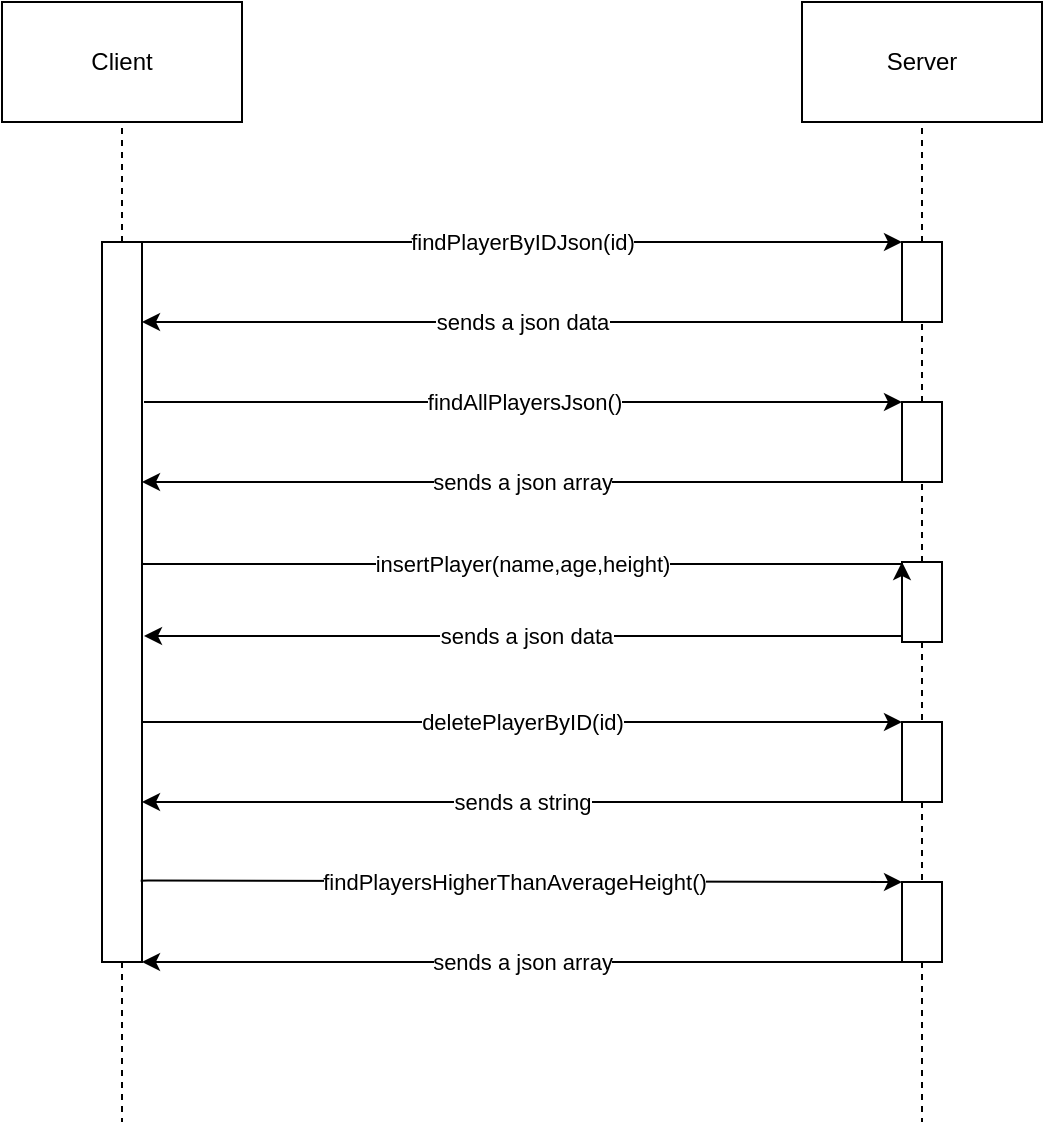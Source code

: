 <mxfile version="17.4.1" type="onedrive"><diagram id="Xps0lOmcn_PqlzKFmv80" name="Page-1"><mxGraphModel grid="1" page="1" gridSize="10" guides="1" tooltips="1" connect="1" arrows="1" fold="1" pageScale="1" pageWidth="827" pageHeight="1169" math="0" shadow="0"><root><mxCell id="0"/><mxCell id="1" parent="0"/><mxCell id="H7-B_3I_4ElBij-g-Iao-1" value="Server" style="rounded=0;whiteSpace=wrap;html=1;" vertex="1" parent="1"><mxGeometry x="560" y="40" width="120" height="60" as="geometry"/></mxCell><mxCell id="H7-B_3I_4ElBij-g-Iao-2" value="Client" style="rounded=0;whiteSpace=wrap;html=1;" vertex="1" parent="1"><mxGeometry x="160" y="40" width="120" height="60" as="geometry"/></mxCell><mxCell id="H7-B_3I_4ElBij-g-Iao-3" value="" style="endArrow=none;dashed=1;html=1;rounded=0;entryX=0.5;entryY=1;entryDx=0;entryDy=0;exitX=0;exitY=0.5;exitDx=0;exitDy=0;" edge="1" parent="1" source="H7-B_3I_4ElBij-g-Iao-5" target="H7-B_3I_4ElBij-g-Iao-2"><mxGeometry width="50" height="50" relative="1" as="geometry"><mxPoint x="220" y="180" as="sourcePoint"/><mxPoint x="440" y="190" as="targetPoint"/></mxGeometry></mxCell><mxCell id="H7-B_3I_4ElBij-g-Iao-4" value="" style="endArrow=none;dashed=1;html=1;rounded=0;entryX=0.5;entryY=1;entryDx=0;entryDy=0;exitX=0;exitY=0.5;exitDx=0;exitDy=0;" edge="1" parent="1" source="H7-B_3I_4ElBij-g-Iao-8" target="H7-B_3I_4ElBij-g-Iao-1"><mxGeometry width="50" height="50" relative="1" as="geometry"><mxPoint x="620" y="170" as="sourcePoint"/><mxPoint x="600" y="165" as="targetPoint"/></mxGeometry></mxCell><mxCell id="H7-B_3I_4ElBij-g-Iao-18" value="findPlayerByIDJson(id)" style="edgeStyle=orthogonalEdgeStyle;rounded=0;orthogonalLoop=1;jettySize=auto;html=1;exitX=0;exitY=0;exitDx=0;exitDy=0;entryX=0;entryY=1;entryDx=0;entryDy=0;" edge="1" parent="1" source="H7-B_3I_4ElBij-g-Iao-5" target="H7-B_3I_4ElBij-g-Iao-8"><mxGeometry relative="1" as="geometry"><Array as="points"><mxPoint x="420" y="160"/><mxPoint x="420" y="160"/></Array></mxGeometry></mxCell><mxCell id="H7-B_3I_4ElBij-g-Iao-5" value="" style="rounded=0;whiteSpace=wrap;html=1;rotation=90;" vertex="1" parent="1"><mxGeometry x="40" y="330" width="360" height="20" as="geometry"/></mxCell><mxCell id="H7-B_3I_4ElBij-g-Iao-7" value="" style="endArrow=none;dashed=1;html=1;rounded=0;exitX=1;exitY=0.5;exitDx=0;exitDy=0;" edge="1" parent="1" source="H7-B_3I_4ElBij-g-Iao-5"><mxGeometry width="50" height="50" relative="1" as="geometry"><mxPoint x="220" y="520" as="sourcePoint"/><mxPoint x="220" y="600" as="targetPoint"/></mxGeometry></mxCell><mxCell id="H7-B_3I_4ElBij-g-Iao-19" value="sends a json data" style="edgeStyle=orthogonalEdgeStyle;rounded=0;orthogonalLoop=1;jettySize=auto;html=1;exitX=1;exitY=1;exitDx=0;exitDy=0;" edge="1" parent="1" source="H7-B_3I_4ElBij-g-Iao-8"><mxGeometry relative="1" as="geometry"><Array as="points"><mxPoint x="231" y="200"/></Array><mxPoint as="offset"/><mxPoint x="230" y="200" as="targetPoint"/></mxGeometry></mxCell><mxCell id="H7-B_3I_4ElBij-g-Iao-8" value="" style="rounded=0;whiteSpace=wrap;html=1;rotation=90;" vertex="1" parent="1"><mxGeometry x="600" y="170" width="40" height="20" as="geometry"/></mxCell><mxCell id="H7-B_3I_4ElBij-g-Iao-9" value="" style="endArrow=none;dashed=1;html=1;rounded=0;entryX=1;entryY=0.5;entryDx=0;entryDy=0;exitX=0;exitY=0.5;exitDx=0;exitDy=0;" edge="1" parent="1" source="H7-B_3I_4ElBij-g-Iao-11" target="H7-B_3I_4ElBij-g-Iao-8"><mxGeometry width="50" height="50" relative="1" as="geometry"><mxPoint x="620" y="280" as="sourcePoint"/><mxPoint x="619.5" y="450" as="targetPoint"/></mxGeometry></mxCell><mxCell id="H7-B_3I_4ElBij-g-Iao-11" value="" style="rounded=0;whiteSpace=wrap;html=1;rotation=90;" vertex="1" parent="1"><mxGeometry x="600" y="250" width="40" height="20" as="geometry"/></mxCell><mxCell id="H7-B_3I_4ElBij-g-Iao-12" value="" style="rounded=0;whiteSpace=wrap;html=1;rotation=90;" vertex="1" parent="1"><mxGeometry x="600" y="330" width="40" height="20" as="geometry"/></mxCell><mxCell id="H7-B_3I_4ElBij-g-Iao-13" value="" style="rounded=0;whiteSpace=wrap;html=1;rotation=90;" vertex="1" parent="1"><mxGeometry x="600" y="410" width="40" height="20" as="geometry"/></mxCell><mxCell id="H7-B_3I_4ElBij-g-Iao-15" value="" style="endArrow=none;dashed=1;html=1;rounded=0;entryX=1;entryY=0.5;entryDx=0;entryDy=0;exitX=0;exitY=0.5;exitDx=0;exitDy=0;" edge="1" parent="1" source="H7-B_3I_4ElBij-g-Iao-12" target="H7-B_3I_4ElBij-g-Iao-11"><mxGeometry width="50" height="50" relative="1" as="geometry"><mxPoint x="630" y="290" as="sourcePoint"/><mxPoint x="630" y="250" as="targetPoint"/></mxGeometry></mxCell><mxCell id="H7-B_3I_4ElBij-g-Iao-16" value="" style="endArrow=none;dashed=1;html=1;rounded=0;entryX=0;entryY=0.5;entryDx=0;entryDy=0;exitX=1;exitY=0.5;exitDx=0;exitDy=0;" edge="1" parent="1" source="H7-B_3I_4ElBij-g-Iao-12" target="H7-B_3I_4ElBij-g-Iao-13"><mxGeometry width="50" height="50" relative="1" as="geometry"><mxPoint x="640" y="300" as="sourcePoint"/><mxPoint x="640" y="260" as="targetPoint"/></mxGeometry></mxCell><mxCell id="YKpPYNlL1U6QIyKzcYO2-1" value="findAllPlayersJson()" style="edgeStyle=orthogonalEdgeStyle;rounded=0;orthogonalLoop=1;jettySize=auto;html=1;entryX=0;entryY=1;entryDx=0;entryDy=0;" edge="1" parent="1" target="H7-B_3I_4ElBij-g-Iao-11"><mxGeometry x="0.0" relative="1" as="geometry"><Array as="points"><mxPoint x="231" y="240"/></Array><mxPoint x="231" y="240" as="sourcePoint"/><mxPoint x="620" y="170" as="targetPoint"/><mxPoint as="offset"/></mxGeometry></mxCell><mxCell id="YKpPYNlL1U6QIyKzcYO2-2" value="sends a json array" style="edgeStyle=orthogonalEdgeStyle;rounded=0;orthogonalLoop=1;jettySize=auto;html=1;exitX=1;exitY=1;exitDx=0;exitDy=0;" edge="1" parent="1" source="H7-B_3I_4ElBij-g-Iao-11"><mxGeometry relative="1" as="geometry"><Array as="points"><mxPoint x="232" y="280"/></Array><mxPoint as="offset"/><mxPoint x="739.34" y="299.28" as="sourcePoint"/><mxPoint x="230" y="280" as="targetPoint"/></mxGeometry></mxCell><mxCell id="YKpPYNlL1U6QIyKzcYO2-3" value="insertPlayer(name,age,height)" style="edgeStyle=orthogonalEdgeStyle;rounded=0;orthogonalLoop=1;jettySize=auto;html=1;exitX=0.281;exitY=-0.067;exitDx=0;exitDy=0;exitPerimeter=0;entryX=0;entryY=1;entryDx=0;entryDy=0;" edge="1" parent="1" target="H7-B_3I_4ElBij-g-Iao-12"><mxGeometry relative="1" as="geometry"><Array as="points"><mxPoint x="230" y="321"/></Array><mxPoint x="230.04" y="320.0" as="sourcePoint"/><mxPoint x="590" y="340" as="targetPoint"/></mxGeometry></mxCell><mxCell id="NRwUYJubp3r9XtIj-tKQ-1" value="sends a json data" style="edgeStyle=orthogonalEdgeStyle;rounded=0;orthogonalLoop=1;jettySize=auto;html=1;exitX=1;exitY=1;exitDx=0;exitDy=0;" edge="1" parent="1" source="H7-B_3I_4ElBij-g-Iao-12"><mxGeometry relative="1" as="geometry"><Array as="points"><mxPoint x="610" y="357"/></Array><mxPoint as="offset"/><mxPoint x="604" y="380" as="sourcePoint"/><mxPoint x="231" y="357" as="targetPoint"/></mxGeometry></mxCell><mxCell id="NRwUYJubp3r9XtIj-tKQ-2" value="deletePlayerByID(id)" style="edgeStyle=orthogonalEdgeStyle;rounded=0;orthogonalLoop=1;jettySize=auto;html=1;entryX=0;entryY=1;entryDx=0;entryDy=0;" edge="1" parent="1" target="H7-B_3I_4ElBij-g-Iao-13"><mxGeometry relative="1" as="geometry"><Array as="points"><mxPoint x="232" y="400"/></Array><mxPoint x="230" y="400" as="sourcePoint"/><mxPoint x="590" y="500" as="targetPoint"/></mxGeometry></mxCell><mxCell id="NRwUYJubp3r9XtIj-tKQ-3" value="sends a string" style="edgeStyle=orthogonalEdgeStyle;rounded=0;orthogonalLoop=1;jettySize=auto;html=1;exitX=1;exitY=1;exitDx=0;exitDy=0;" edge="1" parent="1" source="H7-B_3I_4ElBij-g-Iao-13"><mxGeometry relative="1" as="geometry"><Array as="points"><mxPoint x="430" y="440"/><mxPoint x="430" y="440"/></Array><mxPoint as="offset"/><mxPoint x="630.66" y="492.04" as="sourcePoint"/><mxPoint x="230" y="440" as="targetPoint"/></mxGeometry></mxCell><mxCell id="NRwUYJubp3r9XtIj-tKQ-5" value="" style="rounded=0;whiteSpace=wrap;html=1;rotation=90;" vertex="1" parent="1"><mxGeometry x="600" y="490" width="40" height="20" as="geometry"/></mxCell><mxCell id="NRwUYJubp3r9XtIj-tKQ-6" value="" style="endArrow=none;dashed=1;html=1;rounded=0;entryX=0;entryY=0.5;entryDx=0;entryDy=0;exitX=1;exitY=0.5;exitDx=0;exitDy=0;" edge="1" parent="1" source="H7-B_3I_4ElBij-g-Iao-13" target="NRwUYJubp3r9XtIj-tKQ-5"><mxGeometry width="50" height="50" relative="1" as="geometry"><mxPoint x="630" y="370" as="sourcePoint"/><mxPoint x="630" y="410" as="targetPoint"/></mxGeometry></mxCell><mxCell id="NRwUYJubp3r9XtIj-tKQ-7" value="" style="endArrow=none;dashed=1;html=1;rounded=0;exitX=1;exitY=0.5;exitDx=0;exitDy=0;" edge="1" parent="1" source="NRwUYJubp3r9XtIj-tKQ-5"><mxGeometry width="50" height="50" relative="1" as="geometry"><mxPoint x="230" y="530" as="sourcePoint"/><mxPoint x="620" y="600" as="targetPoint"/></mxGeometry></mxCell><mxCell id="NRwUYJubp3r9XtIj-tKQ-8" value="findPlayersHigherThanAverageHeight()" style="edgeStyle=orthogonalEdgeStyle;rounded=0;orthogonalLoop=1;jettySize=auto;html=1;entryX=0;entryY=1;entryDx=0;entryDy=0;exitX=0.887;exitY=0.033;exitDx=0;exitDy=0;exitPerimeter=0;" edge="1" parent="1" source="H7-B_3I_4ElBij-g-Iao-5" target="NRwUYJubp3r9XtIj-tKQ-5"><mxGeometry x="-0.017" relative="1" as="geometry"><Array as="points"><mxPoint x="233" y="479"/></Array><mxPoint x="240" y="410" as="sourcePoint"/><mxPoint x="620" y="410" as="targetPoint"/><mxPoint as="offset"/></mxGeometry></mxCell><mxCell id="NRwUYJubp3r9XtIj-tKQ-9" value="sends a json array" style="edgeStyle=orthogonalEdgeStyle;rounded=0;orthogonalLoop=1;jettySize=auto;html=1;exitX=1;exitY=1;exitDx=0;exitDy=0;entryX=1;entryY=0;entryDx=0;entryDy=0;" edge="1" parent="1" source="NRwUYJubp3r9XtIj-tKQ-5" target="H7-B_3I_4ElBij-g-Iao-5"><mxGeometry relative="1" as="geometry"><Array as="points"><mxPoint x="420" y="520"/><mxPoint x="420" y="520"/></Array><mxPoint as="offset"/><mxPoint x="620" y="450" as="sourcePoint"/><mxPoint x="240" y="450" as="targetPoint"/></mxGeometry></mxCell></root></mxGraphModel></diagram></mxfile>
